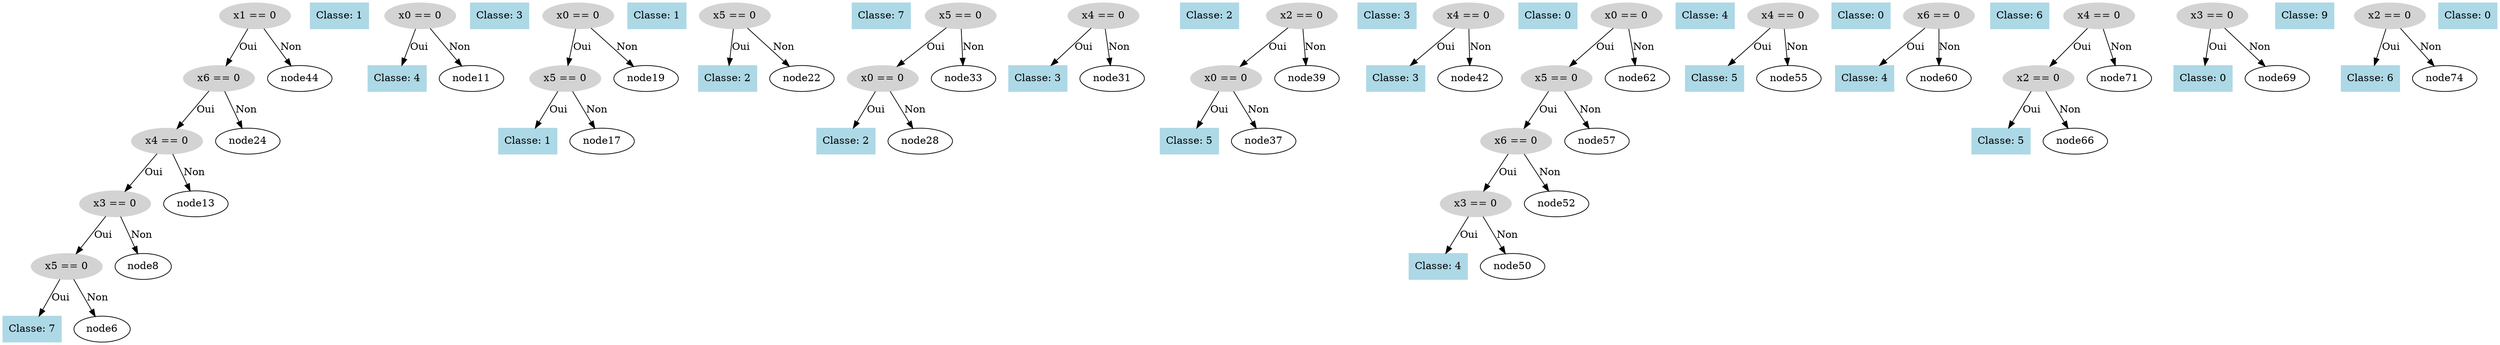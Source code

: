 digraph DecisionTree {
  node0 [label="x1 == 0", shape=ellipse, style=filled, color=lightgray];
  node0 -> node1 [label="Oui"];
  node1 [label="x6 == 0", shape=ellipse, style=filled, color=lightgray];
  node1 -> node2 [label="Oui"];
  node2 [label="x4 == 0", shape=ellipse, style=filled, color=lightgray];
  node2 -> node3 [label="Oui"];
  node3 [label="x3 == 0", shape=ellipse, style=filled, color=lightgray];
  node3 -> node4 [label="Oui"];
  node4 [label="x5 == 0", shape=ellipse, style=filled, color=lightgray];
  node4 -> node5 [label="Oui"];
  node5 [label="Classe: 7", shape=box, style=filled, color=lightblue];
  node4 -> node6 [label="Non"];
  node7 [label="Classe: 1", shape=box, style=filled, color=lightblue];
  node3 -> node8 [label="Non"];
  node9 [label="x0 == 0", shape=ellipse, style=filled, color=lightgray];
  node9 -> node10 [label="Oui"];
  node10 [label="Classe: 4", shape=box, style=filled, color=lightblue];
  node9 -> node11 [label="Non"];
  node12 [label="Classe: 3", shape=box, style=filled, color=lightblue];
  node2 -> node13 [label="Non"];
  node14 [label="x0 == 0", shape=ellipse, style=filled, color=lightgray];
  node14 -> node15 [label="Oui"];
  node15 [label="x5 == 0", shape=ellipse, style=filled, color=lightgray];
  node15 -> node16 [label="Oui"];
  node16 [label="Classe: 1", shape=box, style=filled, color=lightblue];
  node15 -> node17 [label="Non"];
  node18 [label="Classe: 1", shape=box, style=filled, color=lightblue];
  node14 -> node19 [label="Non"];
  node20 [label="x5 == 0", shape=ellipse, style=filled, color=lightgray];
  node20 -> node21 [label="Oui"];
  node21 [label="Classe: 2", shape=box, style=filled, color=lightblue];
  node20 -> node22 [label="Non"];
  node23 [label="Classe: 7", shape=box, style=filled, color=lightblue];
  node1 -> node24 [label="Non"];
  node25 [label="x5 == 0", shape=ellipse, style=filled, color=lightgray];
  node25 -> node26 [label="Oui"];
  node26 [label="x0 == 0", shape=ellipse, style=filled, color=lightgray];
  node26 -> node27 [label="Oui"];
  node27 [label="Classe: 2", shape=box, style=filled, color=lightblue];
  node26 -> node28 [label="Non"];
  node29 [label="x4 == 0", shape=ellipse, style=filled, color=lightgray];
  node29 -> node30 [label="Oui"];
  node30 [label="Classe: 3", shape=box, style=filled, color=lightblue];
  node29 -> node31 [label="Non"];
  node32 [label="Classe: 2", shape=box, style=filled, color=lightblue];
  node25 -> node33 [label="Non"];
  node34 [label="x2 == 0", shape=ellipse, style=filled, color=lightgray];
  node34 -> node35 [label="Oui"];
  node35 [label="x0 == 0", shape=ellipse, style=filled, color=lightgray];
  node35 -> node36 [label="Oui"];
  node36 [label="Classe: 5", shape=box, style=filled, color=lightblue];
  node35 -> node37 [label="Non"];
  node38 [label="Classe: 3", shape=box, style=filled, color=lightblue];
  node34 -> node39 [label="Non"];
  node40 [label="x4 == 0", shape=ellipse, style=filled, color=lightgray];
  node40 -> node41 [label="Oui"];
  node41 [label="Classe: 3", shape=box, style=filled, color=lightblue];
  node40 -> node42 [label="Non"];
  node43 [label="Classe: 0", shape=box, style=filled, color=lightblue];
  node0 -> node44 [label="Non"];
  node45 [label="x0 == 0", shape=ellipse, style=filled, color=lightgray];
  node45 -> node46 [label="Oui"];
  node46 [label="x5 == 0", shape=ellipse, style=filled, color=lightgray];
  node46 -> node47 [label="Oui"];
  node47 [label="x6 == 0", shape=ellipse, style=filled, color=lightgray];
  node47 -> node48 [label="Oui"];
  node48 [label="x3 == 0", shape=ellipse, style=filled, color=lightgray];
  node48 -> node49 [label="Oui"];
  node49 [label="Classe: 4", shape=box, style=filled, color=lightblue];
  node48 -> node50 [label="Non"];
  node51 [label="Classe: 4", shape=box, style=filled, color=lightblue];
  node47 -> node52 [label="Non"];
  node53 [label="x4 == 0", shape=ellipse, style=filled, color=lightgray];
  node53 -> node54 [label="Oui"];
  node54 [label="Classe: 5", shape=box, style=filled, color=lightblue];
  node53 -> node55 [label="Non"];
  node56 [label="Classe: 0", shape=box, style=filled, color=lightblue];
  node46 -> node57 [label="Non"];
  node58 [label="x6 == 0", shape=ellipse, style=filled, color=lightgray];
  node58 -> node59 [label="Oui"];
  node59 [label="Classe: 4", shape=box, style=filled, color=lightblue];
  node58 -> node60 [label="Non"];
  node61 [label="Classe: 6", shape=box, style=filled, color=lightblue];
  node45 -> node62 [label="Non"];
  node63 [label="x4 == 0", shape=ellipse, style=filled, color=lightgray];
  node63 -> node64 [label="Oui"];
  node64 [label="x2 == 0", shape=ellipse, style=filled, color=lightgray];
  node64 -> node65 [label="Oui"];
  node65 [label="Classe: 5", shape=box, style=filled, color=lightblue];
  node64 -> node66 [label="Non"];
  node67 [label="x3 == 0", shape=ellipse, style=filled, color=lightgray];
  node67 -> node68 [label="Oui"];
  node68 [label="Classe: 0", shape=box, style=filled, color=lightblue];
  node67 -> node69 [label="Non"];
  node70 [label="Classe: 9", shape=box, style=filled, color=lightblue];
  node63 -> node71 [label="Non"];
  node72 [label="x2 == 0", shape=ellipse, style=filled, color=lightgray];
  node72 -> node73 [label="Oui"];
  node73 [label="Classe: 6", shape=box, style=filled, color=lightblue];
  node72 -> node74 [label="Non"];
  node75 [label="Classe: 0", shape=box, style=filled, color=lightblue];
}
